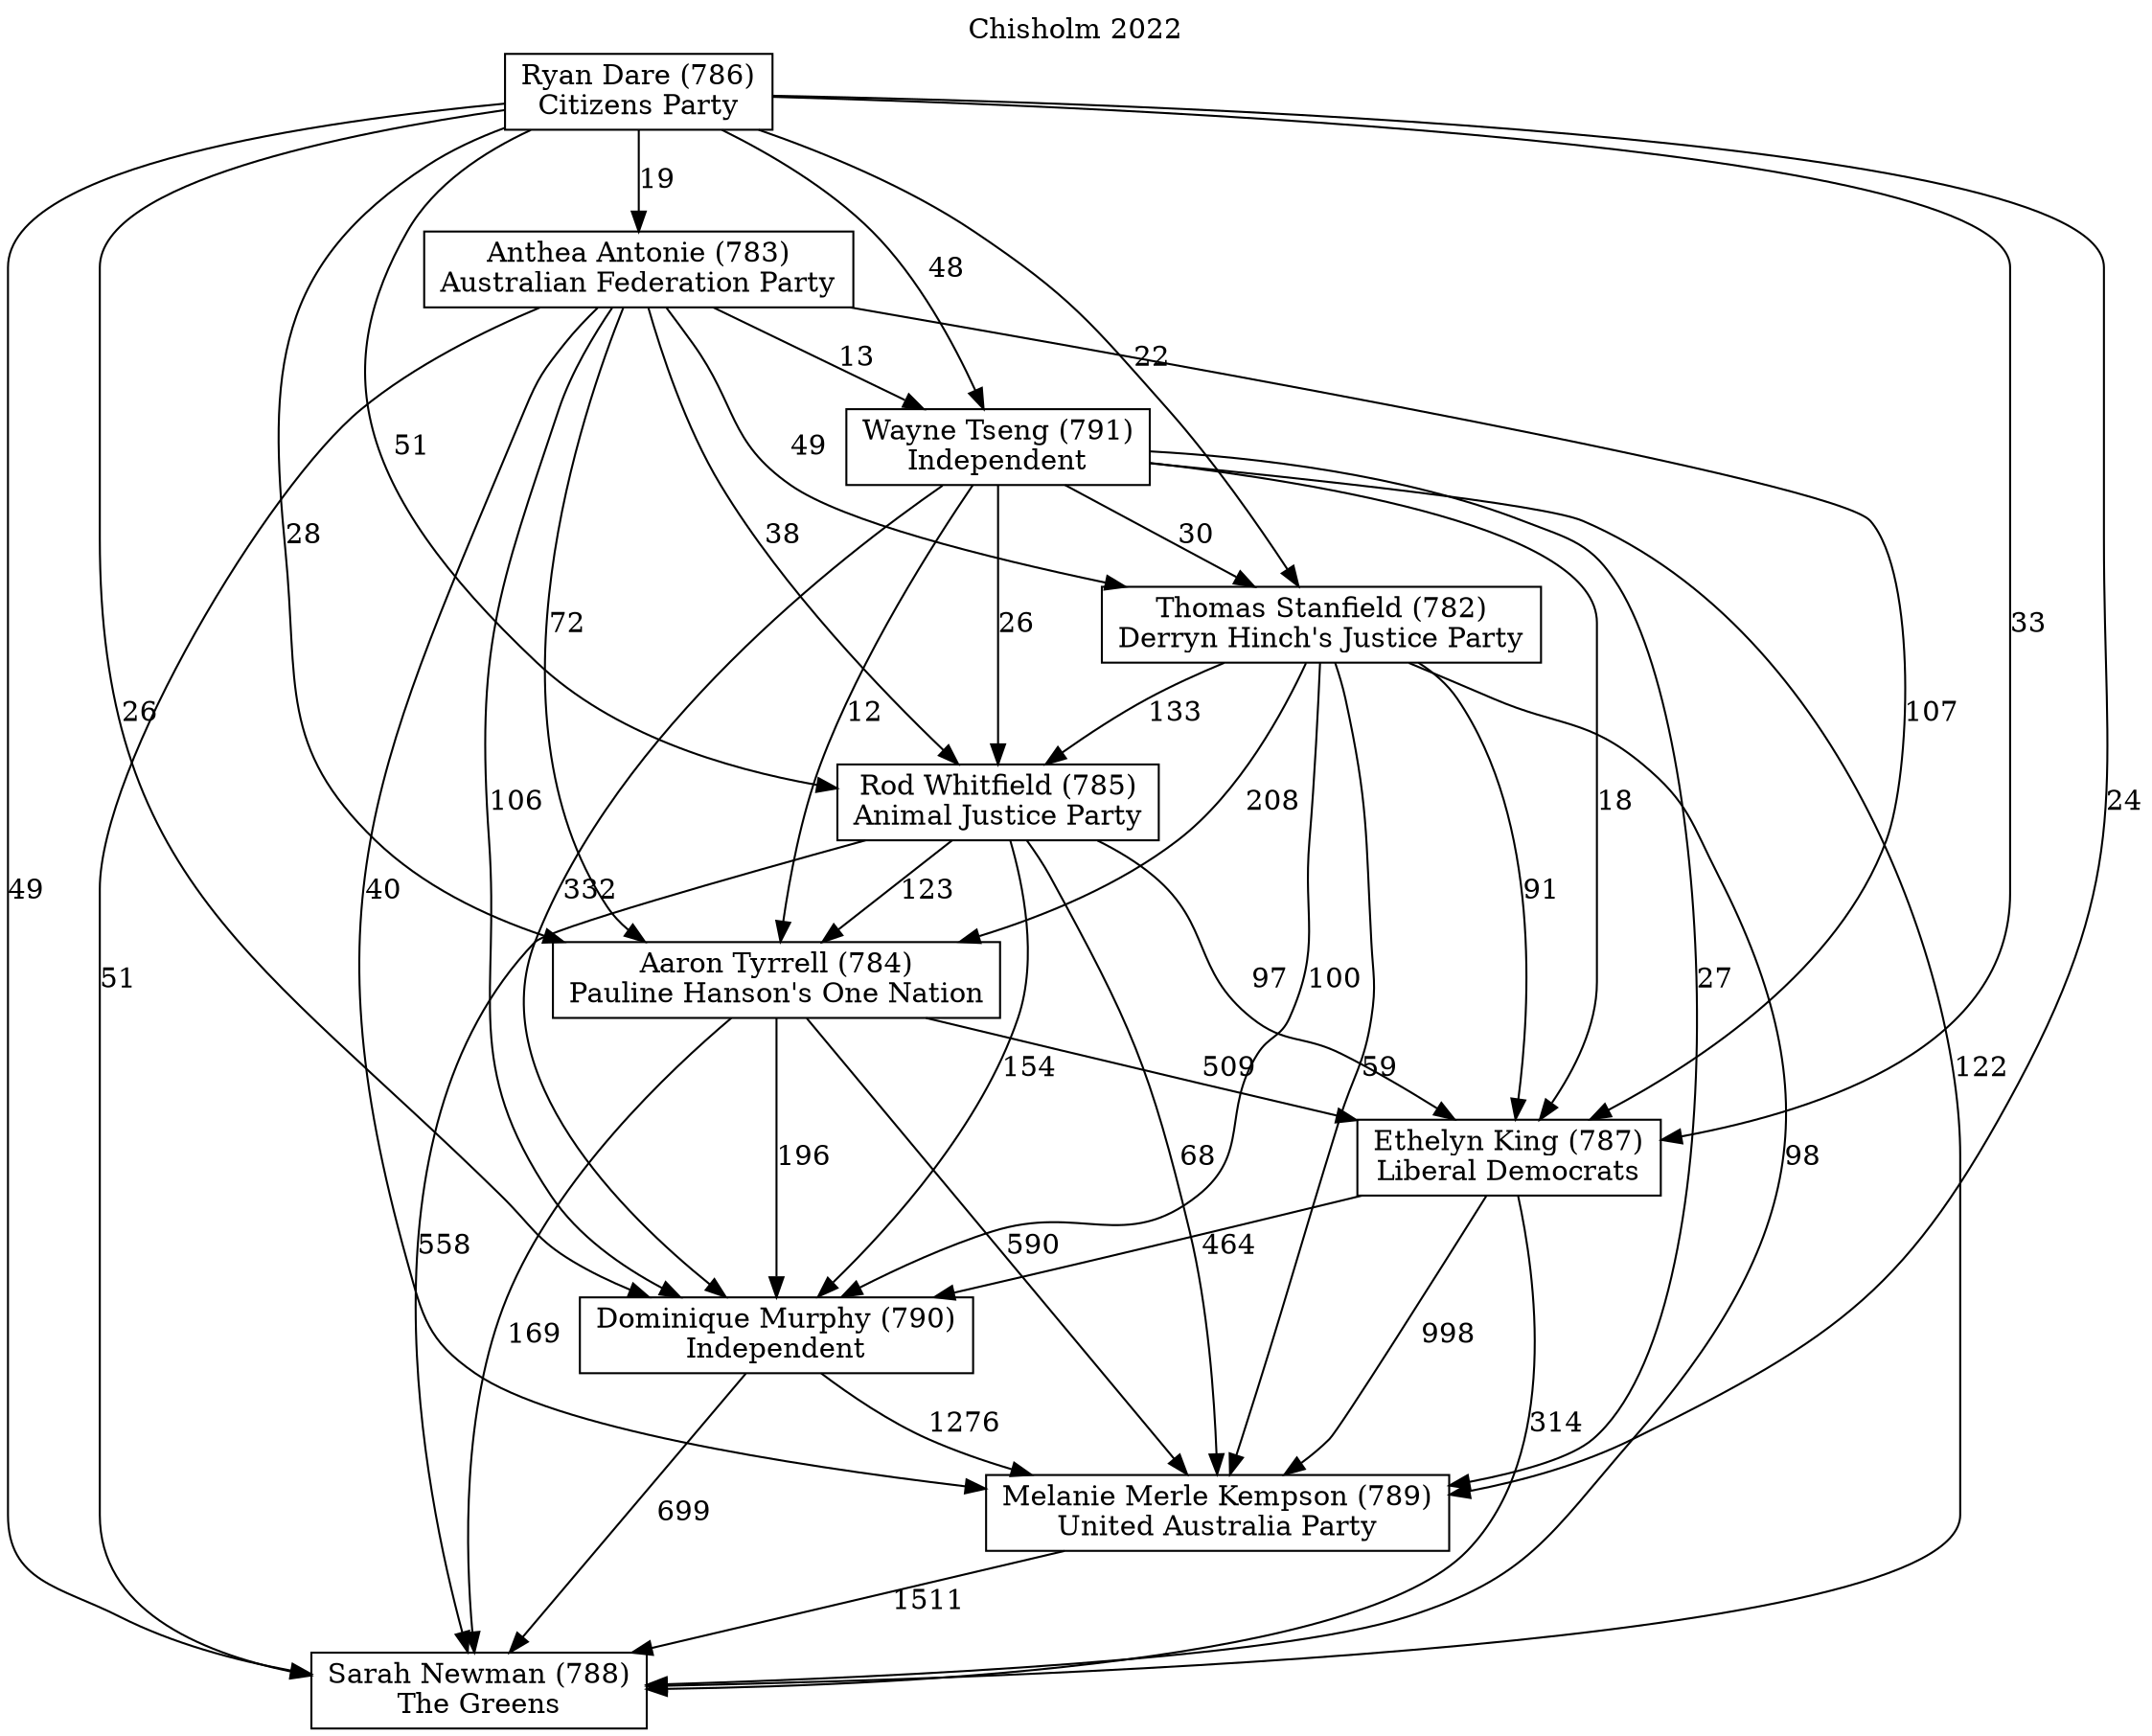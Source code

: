 // House preference flow
digraph "Sarah Newman (788)_Chisholm_2022" {
	graph [label="Chisholm 2022" labelloc=t mclimit=10]
	node [shape=box]
	"Melanie Merle Kempson (789)" [label="Melanie Merle Kempson (789)
United Australia Party"]
	"Ryan Dare (786)" [label="Ryan Dare (786)
Citizens Party"]
	"Sarah Newman (788)" [label="Sarah Newman (788)
The Greens"]
	"Anthea Antonie (783)" [label="Anthea Antonie (783)
Australian Federation Party"]
	"Rod Whitfield (785)" [label="Rod Whitfield (785)
Animal Justice Party"]
	"Dominique Murphy (790)" [label="Dominique Murphy (790)
Independent"]
	"Wayne Tseng (791)" [label="Wayne Tseng (791)
Independent"]
	"Aaron Tyrrell (784)" [label="Aaron Tyrrell (784)
Pauline Hanson's One Nation"]
	"Ethelyn King (787)" [label="Ethelyn King (787)
Liberal Democrats"]
	"Thomas Stanfield (782)" [label="Thomas Stanfield (782)
Derryn Hinch's Justice Party"]
	"Anthea Antonie (783)" -> "Sarah Newman (788)" [label=51]
	"Anthea Antonie (783)" -> "Wayne Tseng (791)" [label=13]
	"Ryan Dare (786)" -> "Ethelyn King (787)" [label=33]
	"Ethelyn King (787)" -> "Melanie Merle Kempson (789)" [label=998]
	"Ryan Dare (786)" -> "Wayne Tseng (791)" [label=48]
	"Wayne Tseng (791)" -> "Rod Whitfield (785)" [label=26]
	"Ryan Dare (786)" -> "Thomas Stanfield (782)" [label=22]
	"Rod Whitfield (785)" -> "Dominique Murphy (790)" [label=154]
	"Melanie Merle Kempson (789)" -> "Sarah Newman (788)" [label=1511]
	"Thomas Stanfield (782)" -> "Dominique Murphy (790)" [label=100]
	"Anthea Antonie (783)" -> "Dominique Murphy (790)" [label=106]
	"Thomas Stanfield (782)" -> "Melanie Merle Kempson (789)" [label=59]
	"Ryan Dare (786)" -> "Dominique Murphy (790)" [label=26]
	"Anthea Antonie (783)" -> "Ethelyn King (787)" [label=107]
	"Thomas Stanfield (782)" -> "Sarah Newman (788)" [label=98]
	"Ethelyn King (787)" -> "Dominique Murphy (790)" [label=464]
	"Anthea Antonie (783)" -> "Rod Whitfield (785)" [label=38]
	"Ryan Dare (786)" -> "Sarah Newman (788)" [label=49]
	"Ryan Dare (786)" -> "Anthea Antonie (783)" [label=19]
	"Dominique Murphy (790)" -> "Melanie Merle Kempson (789)" [label=1276]
	"Wayne Tseng (791)" -> "Aaron Tyrrell (784)" [label=12]
	"Ethelyn King (787)" -> "Sarah Newman (788)" [label=314]
	"Rod Whitfield (785)" -> "Sarah Newman (788)" [label=558]
	"Ryan Dare (786)" -> "Aaron Tyrrell (784)" [label=28]
	"Wayne Tseng (791)" -> "Dominique Murphy (790)" [label=332]
	"Thomas Stanfield (782)" -> "Aaron Tyrrell (784)" [label=208]
	"Ryan Dare (786)" -> "Rod Whitfield (785)" [label=51]
	"Wayne Tseng (791)" -> "Sarah Newman (788)" [label=122]
	"Aaron Tyrrell (784)" -> "Dominique Murphy (790)" [label=196]
	"Wayne Tseng (791)" -> "Ethelyn King (787)" [label=18]
	"Rod Whitfield (785)" -> "Ethelyn King (787)" [label=97]
	"Aaron Tyrrell (784)" -> "Sarah Newman (788)" [label=169]
	"Aaron Tyrrell (784)" -> "Ethelyn King (787)" [label=509]
	"Ryan Dare (786)" -> "Melanie Merle Kempson (789)" [label=24]
	"Thomas Stanfield (782)" -> "Ethelyn King (787)" [label=91]
	"Anthea Antonie (783)" -> "Melanie Merle Kempson (789)" [label=40]
	"Thomas Stanfield (782)" -> "Rod Whitfield (785)" [label=133]
	"Aaron Tyrrell (784)" -> "Melanie Merle Kempson (789)" [label=590]
	"Wayne Tseng (791)" -> "Thomas Stanfield (782)" [label=30]
	"Rod Whitfield (785)" -> "Aaron Tyrrell (784)" [label=123]
	"Rod Whitfield (785)" -> "Melanie Merle Kempson (789)" [label=68]
	"Dominique Murphy (790)" -> "Sarah Newman (788)" [label=699]
	"Anthea Antonie (783)" -> "Aaron Tyrrell (784)" [label=72]
	"Wayne Tseng (791)" -> "Melanie Merle Kempson (789)" [label=27]
	"Anthea Antonie (783)" -> "Thomas Stanfield (782)" [label=49]
}
